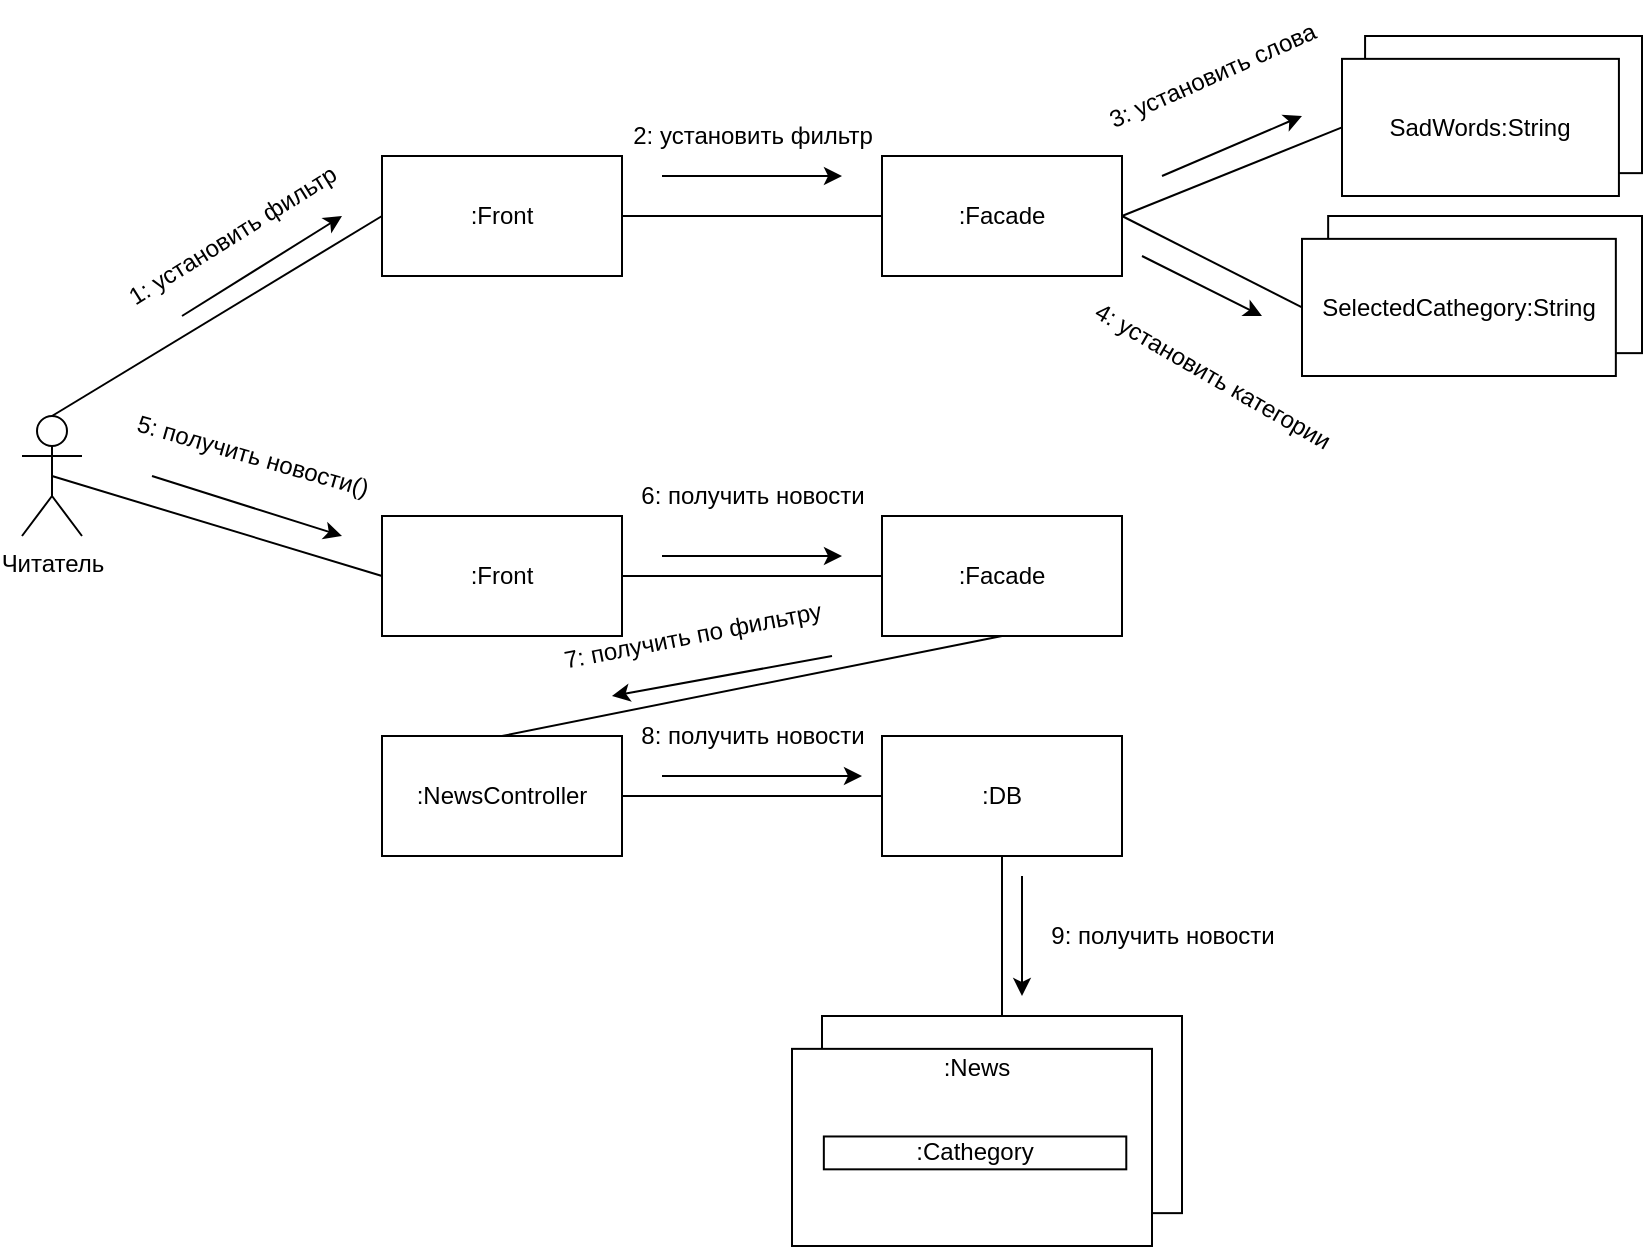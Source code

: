 <mxfile version="15.8.6" type="device"><diagram id="JYpTZROrJ53k24N3Huge" name="Page-1"><mxGraphModel dx="1354" dy="749" grid="1" gridSize="10" guides="1" tooltips="1" connect="1" arrows="1" fold="1" page="1" pageScale="1" pageWidth="850" pageHeight="1100" math="0" shadow="0"><root><mxCell id="0"/><mxCell id="1" parent="0"/><mxCell id="E5wfiKIPCqIORHQEWaz--2" value="Читатель" style="shape=umlActor;verticalLabelPosition=bottom;verticalAlign=top;html=1;outlineConnect=0;" vertex="1" parent="1"><mxGeometry x="40" y="210" width="30" height="60" as="geometry"/></mxCell><mxCell id="E5wfiKIPCqIORHQEWaz--3" value=":Front" style="rounded=0;whiteSpace=wrap;html=1;" vertex="1" parent="1"><mxGeometry x="220" y="260" width="120" height="60" as="geometry"/></mxCell><mxCell id="E5wfiKIPCqIORHQEWaz--4" value=":Facade" style="rounded=0;whiteSpace=wrap;html=1;" vertex="1" parent="1"><mxGeometry x="470" y="260" width="120" height="60" as="geometry"/></mxCell><mxCell id="E5wfiKIPCqIORHQEWaz--5" value="" style="endArrow=none;html=1;rounded=0;exitX=0.5;exitY=0.5;exitDx=0;exitDy=0;exitPerimeter=0;entryX=0;entryY=0.5;entryDx=0;entryDy=0;" edge="1" parent="1" source="E5wfiKIPCqIORHQEWaz--2" target="E5wfiKIPCqIORHQEWaz--3"><mxGeometry width="50" height="50" relative="1" as="geometry"><mxPoint x="400" y="380" as="sourcePoint"/><mxPoint x="220" y="240" as="targetPoint"/></mxGeometry></mxCell><mxCell id="E5wfiKIPCqIORHQEWaz--6" value="5: получить новости()" style="text;html=1;align=center;verticalAlign=middle;resizable=0;points=[];autosize=1;strokeColor=none;fillColor=none;rotation=16;" vertex="1" parent="1"><mxGeometry x="80" y="220" width="150" height="20" as="geometry"/></mxCell><mxCell id="E5wfiKIPCqIORHQEWaz--7" value="" style="endArrow=classic;html=1;rounded=0;" edge="1" parent="1"><mxGeometry width="50" height="50" relative="1" as="geometry"><mxPoint x="105" y="240" as="sourcePoint"/><mxPoint x="200" y="270" as="targetPoint"/></mxGeometry></mxCell><mxCell id="E5wfiKIPCqIORHQEWaz--8" value="" style="endArrow=none;html=1;rounded=0;exitX=1;exitY=0.5;exitDx=0;exitDy=0;entryX=0;entryY=0.5;entryDx=0;entryDy=0;" edge="1" parent="1" source="E5wfiKIPCqIORHQEWaz--3" target="E5wfiKIPCqIORHQEWaz--4"><mxGeometry width="50" height="50" relative="1" as="geometry"><mxPoint x="400" y="380" as="sourcePoint"/><mxPoint x="450" y="330" as="targetPoint"/></mxGeometry></mxCell><mxCell id="E5wfiKIPCqIORHQEWaz--9" value=":Front" style="rounded=0;whiteSpace=wrap;html=1;" vertex="1" parent="1"><mxGeometry x="220" y="80" width="120" height="60" as="geometry"/></mxCell><mxCell id="E5wfiKIPCqIORHQEWaz--10" value=":Facade" style="rounded=0;whiteSpace=wrap;html=1;" vertex="1" parent="1"><mxGeometry x="470" y="80" width="120" height="60" as="geometry"/></mxCell><mxCell id="E5wfiKIPCqIORHQEWaz--11" value="" style="endArrow=none;html=1;rounded=0;exitX=1;exitY=0.5;exitDx=0;exitDy=0;entryX=0;entryY=0.5;entryDx=0;entryDy=0;" edge="1" parent="1" source="E5wfiKIPCqIORHQEWaz--9" target="E5wfiKIPCqIORHQEWaz--10"><mxGeometry width="50" height="50" relative="1" as="geometry"><mxPoint x="400" y="250" as="sourcePoint"/><mxPoint x="450" y="200" as="targetPoint"/></mxGeometry></mxCell><mxCell id="E5wfiKIPCqIORHQEWaz--12" value="" style="endArrow=none;html=1;rounded=0;exitX=0.5;exitY=0;exitDx=0;exitDy=0;exitPerimeter=0;entryX=0;entryY=0.5;entryDx=0;entryDy=0;" edge="1" parent="1" source="E5wfiKIPCqIORHQEWaz--2" target="E5wfiKIPCqIORHQEWaz--9"><mxGeometry width="50" height="50" relative="1" as="geometry"><mxPoint x="400" y="380" as="sourcePoint"/><mxPoint x="450" y="330" as="targetPoint"/></mxGeometry></mxCell><mxCell id="E5wfiKIPCqIORHQEWaz--13" value="" style="endArrow=classic;html=1;rounded=0;" edge="1" parent="1"><mxGeometry width="50" height="50" relative="1" as="geometry"><mxPoint x="120" y="160" as="sourcePoint"/><mxPoint x="200" y="110" as="targetPoint"/></mxGeometry></mxCell><mxCell id="E5wfiKIPCqIORHQEWaz--14" value="1: установить фильтр" style="text;html=1;align=center;verticalAlign=middle;resizable=0;points=[];autosize=1;strokeColor=none;fillColor=none;rotation=-32;" vertex="1" parent="1"><mxGeometry x="70" y="110" width="150" height="20" as="geometry"/></mxCell><mxCell id="E5wfiKIPCqIORHQEWaz--15" value="2: установить фильтр" style="text;html=1;align=center;verticalAlign=middle;resizable=0;points=[];autosize=1;strokeColor=none;fillColor=none;" vertex="1" parent="1"><mxGeometry x="330" y="60" width="150" height="20" as="geometry"/></mxCell><mxCell id="E5wfiKIPCqIORHQEWaz--16" value="" style="endArrow=classic;html=1;rounded=0;" edge="1" parent="1"><mxGeometry width="50" height="50" relative="1" as="geometry"><mxPoint x="360" y="90" as="sourcePoint"/><mxPoint x="450" y="90" as="targetPoint"/></mxGeometry></mxCell><mxCell id="E5wfiKIPCqIORHQEWaz--24" value="" style="group" vertex="1" connectable="0" parent="1"><mxGeometry x="700" y="20" width="150" height="80" as="geometry"/></mxCell><mxCell id="E5wfiKIPCqIORHQEWaz--22" value="" style="rounded=0;whiteSpace=wrap;html=1;" vertex="1" parent="E5wfiKIPCqIORHQEWaz--24"><mxGeometry x="11.538" width="138.462" height="68.571" as="geometry"/></mxCell><mxCell id="E5wfiKIPCqIORHQEWaz--23" value="SadWords:String" style="rounded=0;whiteSpace=wrap;html=1;" vertex="1" parent="E5wfiKIPCqIORHQEWaz--24"><mxGeometry y="11.43" width="138.46" height="68.57" as="geometry"/></mxCell><mxCell id="E5wfiKIPCqIORHQEWaz--25" value="" style="group" vertex="1" connectable="0" parent="1"><mxGeometry x="680" y="110" width="170" height="80" as="geometry"/></mxCell><mxCell id="E5wfiKIPCqIORHQEWaz--26" value="" style="rounded=0;whiteSpace=wrap;html=1;" vertex="1" parent="E5wfiKIPCqIORHQEWaz--25"><mxGeometry x="13.077" width="156.923" height="68.571" as="geometry"/></mxCell><mxCell id="E5wfiKIPCqIORHQEWaz--27" value="SelectedCathegory:String" style="rounded=0;whiteSpace=wrap;html=1;" vertex="1" parent="E5wfiKIPCqIORHQEWaz--25"><mxGeometry y="11.429" width="156.923" height="68.571" as="geometry"/></mxCell><mxCell id="E5wfiKIPCqIORHQEWaz--28" value="" style="endArrow=none;html=1;rounded=0;exitX=1;exitY=0.5;exitDx=0;exitDy=0;entryX=0;entryY=0.5;entryDx=0;entryDy=0;" edge="1" parent="1" source="E5wfiKIPCqIORHQEWaz--10" target="E5wfiKIPCqIORHQEWaz--23"><mxGeometry width="50" height="50" relative="1" as="geometry"><mxPoint x="400" y="380" as="sourcePoint"/><mxPoint x="450" y="330" as="targetPoint"/></mxGeometry></mxCell><mxCell id="E5wfiKIPCqIORHQEWaz--29" value="" style="endArrow=none;html=1;rounded=0;exitX=1;exitY=0.5;exitDx=0;exitDy=0;entryX=0;entryY=0.5;entryDx=0;entryDy=0;" edge="1" parent="1" source="E5wfiKIPCqIORHQEWaz--10" target="E5wfiKIPCqIORHQEWaz--27"><mxGeometry width="50" height="50" relative="1" as="geometry"><mxPoint x="400" y="380" as="sourcePoint"/><mxPoint x="450" y="330" as="targetPoint"/></mxGeometry></mxCell><mxCell id="E5wfiKIPCqIORHQEWaz--30" value="" style="endArrow=classic;html=1;rounded=0;" edge="1" parent="1"><mxGeometry width="50" height="50" relative="1" as="geometry"><mxPoint x="610" y="90" as="sourcePoint"/><mxPoint x="680" y="60" as="targetPoint"/></mxGeometry></mxCell><mxCell id="E5wfiKIPCqIORHQEWaz--31" value="3: установить слова" style="text;html=1;align=center;verticalAlign=middle;resizable=0;points=[];autosize=1;strokeColor=none;fillColor=none;rotation=-24;" vertex="1" parent="1"><mxGeometry x="565" y="30" width="140" height="20" as="geometry"/></mxCell><mxCell id="E5wfiKIPCqIORHQEWaz--32" value="4: установить категории" style="text;html=1;align=center;verticalAlign=middle;resizable=0;points=[];autosize=1;strokeColor=none;fillColor=none;rotation=30;" vertex="1" parent="1"><mxGeometry x="550" y="180" width="170" height="20" as="geometry"/></mxCell><mxCell id="E5wfiKIPCqIORHQEWaz--33" value="" style="endArrow=classic;html=1;rounded=0;" edge="1" parent="1"><mxGeometry width="50" height="50" relative="1" as="geometry"><mxPoint x="600" y="130" as="sourcePoint"/><mxPoint x="660" y="160" as="targetPoint"/></mxGeometry></mxCell><mxCell id="E5wfiKIPCqIORHQEWaz--34" value="" style="endArrow=classic;html=1;rounded=0;" edge="1" parent="1"><mxGeometry width="50" height="50" relative="1" as="geometry"><mxPoint x="360" y="280" as="sourcePoint"/><mxPoint x="450" y="280" as="targetPoint"/></mxGeometry></mxCell><mxCell id="E5wfiKIPCqIORHQEWaz--35" value="6: получить новости" style="text;html=1;align=center;verticalAlign=middle;resizable=0;points=[];autosize=1;strokeColor=none;fillColor=none;" vertex="1" parent="1"><mxGeometry x="335" y="240" width="140" height="20" as="geometry"/></mxCell><mxCell id="E5wfiKIPCqIORHQEWaz--36" value=":NewsController" style="rounded=0;whiteSpace=wrap;html=1;" vertex="1" parent="1"><mxGeometry x="220" y="370" width="120" height="60" as="geometry"/></mxCell><mxCell id="E5wfiKIPCqIORHQEWaz--37" value="" style="endArrow=none;html=1;rounded=0;exitX=0.5;exitY=1;exitDx=0;exitDy=0;entryX=0.5;entryY=0;entryDx=0;entryDy=0;" edge="1" parent="1" source="E5wfiKIPCqIORHQEWaz--4" target="E5wfiKIPCqIORHQEWaz--36"><mxGeometry width="50" height="50" relative="1" as="geometry"><mxPoint x="400" y="280" as="sourcePoint"/><mxPoint x="450" y="230" as="targetPoint"/></mxGeometry></mxCell><mxCell id="E5wfiKIPCqIORHQEWaz--38" value="" style="endArrow=classic;html=1;rounded=0;" edge="1" parent="1"><mxGeometry width="50" height="50" relative="1" as="geometry"><mxPoint x="445" y="330" as="sourcePoint"/><mxPoint x="335" y="350" as="targetPoint"/></mxGeometry></mxCell><mxCell id="E5wfiKIPCqIORHQEWaz--39" value="7: получить по фильтру" style="text;html=1;align=center;verticalAlign=middle;resizable=0;points=[];autosize=1;strokeColor=none;fillColor=none;rotation=-11;" vertex="1" parent="1"><mxGeometry x="290" y="310" width="170" height="20" as="geometry"/></mxCell><mxCell id="E5wfiKIPCqIORHQEWaz--40" value=":DB" style="rounded=0;whiteSpace=wrap;html=1;" vertex="1" parent="1"><mxGeometry x="470" y="370" width="120" height="60" as="geometry"/></mxCell><mxCell id="E5wfiKIPCqIORHQEWaz--41" value="" style="endArrow=none;html=1;rounded=0;exitX=1;exitY=0.5;exitDx=0;exitDy=0;entryX=0;entryY=0.5;entryDx=0;entryDy=0;" edge="1" parent="1" source="E5wfiKIPCqIORHQEWaz--36" target="E5wfiKIPCqIORHQEWaz--40"><mxGeometry width="50" height="50" relative="1" as="geometry"><mxPoint x="400" y="280" as="sourcePoint"/><mxPoint x="450" y="230" as="targetPoint"/></mxGeometry></mxCell><mxCell id="E5wfiKIPCqIORHQEWaz--42" value="" style="endArrow=classic;html=1;rounded=0;" edge="1" parent="1"><mxGeometry width="50" height="50" relative="1" as="geometry"><mxPoint x="360" y="390" as="sourcePoint"/><mxPoint x="460" y="390" as="targetPoint"/></mxGeometry></mxCell><mxCell id="E5wfiKIPCqIORHQEWaz--43" value="8: получить новости" style="text;html=1;align=center;verticalAlign=middle;resizable=0;points=[];autosize=1;strokeColor=none;fillColor=none;" vertex="1" parent="1"><mxGeometry x="335" y="360" width="140" height="20" as="geometry"/></mxCell><mxCell id="E5wfiKIPCqIORHQEWaz--46" value="" style="group" vertex="1" connectable="0" parent="1"><mxGeometry x="425" y="510" width="195" height="115" as="geometry"/></mxCell><mxCell id="E5wfiKIPCqIORHQEWaz--44" value="" style="rounded=0;whiteSpace=wrap;html=1;" vertex="1" parent="E5wfiKIPCqIORHQEWaz--46"><mxGeometry x="15" width="180" height="98.571" as="geometry"/></mxCell><mxCell id="E5wfiKIPCqIORHQEWaz--49" value="" style="group" vertex="1" connectable="0" parent="E5wfiKIPCqIORHQEWaz--46"><mxGeometry y="16.429" width="180" height="98.571" as="geometry"/></mxCell><mxCell id="E5wfiKIPCqIORHQEWaz--45" value="" style="rounded=0;whiteSpace=wrap;html=1;" vertex="1" parent="E5wfiKIPCqIORHQEWaz--49"><mxGeometry width="180" height="98.571" as="geometry"/></mxCell><mxCell id="E5wfiKIPCqIORHQEWaz--47" value=":Cathegory" style="rounded=0;whiteSpace=wrap;html=1;" vertex="1" parent="E5wfiKIPCqIORHQEWaz--49"><mxGeometry x="15.918" y="43.807" width="151.224" height="16.43" as="geometry"/></mxCell><mxCell id="E5wfiKIPCqIORHQEWaz--48" value="&lt;font style=&quot;font-size: 12px&quot;&gt;:News&lt;/font&gt;" style="text;html=1;align=center;verticalAlign=middle;resizable=0;points=[];autosize=1;strokeColor=none;fillColor=none;" vertex="1" parent="E5wfiKIPCqIORHQEWaz--49"><mxGeometry x="66.531" width="50" height="20" as="geometry"/></mxCell><mxCell id="E5wfiKIPCqIORHQEWaz--50" value="" style="endArrow=none;html=1;rounded=0;fontSize=12;exitX=0.5;exitY=0;exitDx=0;exitDy=0;entryX=0.5;entryY=1;entryDx=0;entryDy=0;" edge="1" parent="1" source="E5wfiKIPCqIORHQEWaz--44" target="E5wfiKIPCqIORHQEWaz--40"><mxGeometry width="50" height="50" relative="1" as="geometry"><mxPoint x="400" y="460" as="sourcePoint"/><mxPoint x="450" y="410" as="targetPoint"/></mxGeometry></mxCell><mxCell id="E5wfiKIPCqIORHQEWaz--52" value="9: получить новости" style="text;html=1;align=center;verticalAlign=middle;resizable=0;points=[];autosize=1;strokeColor=none;fillColor=none;fontSize=12;" vertex="1" parent="1"><mxGeometry x="540" y="460" width="140" height="20" as="geometry"/></mxCell><mxCell id="E5wfiKIPCqIORHQEWaz--53" value="" style="endArrow=classic;html=1;rounded=0;fontSize=12;" edge="1" parent="1"><mxGeometry width="50" height="50" relative="1" as="geometry"><mxPoint x="540" y="440" as="sourcePoint"/><mxPoint x="540" y="500" as="targetPoint"/></mxGeometry></mxCell></root></mxGraphModel></diagram></mxfile>